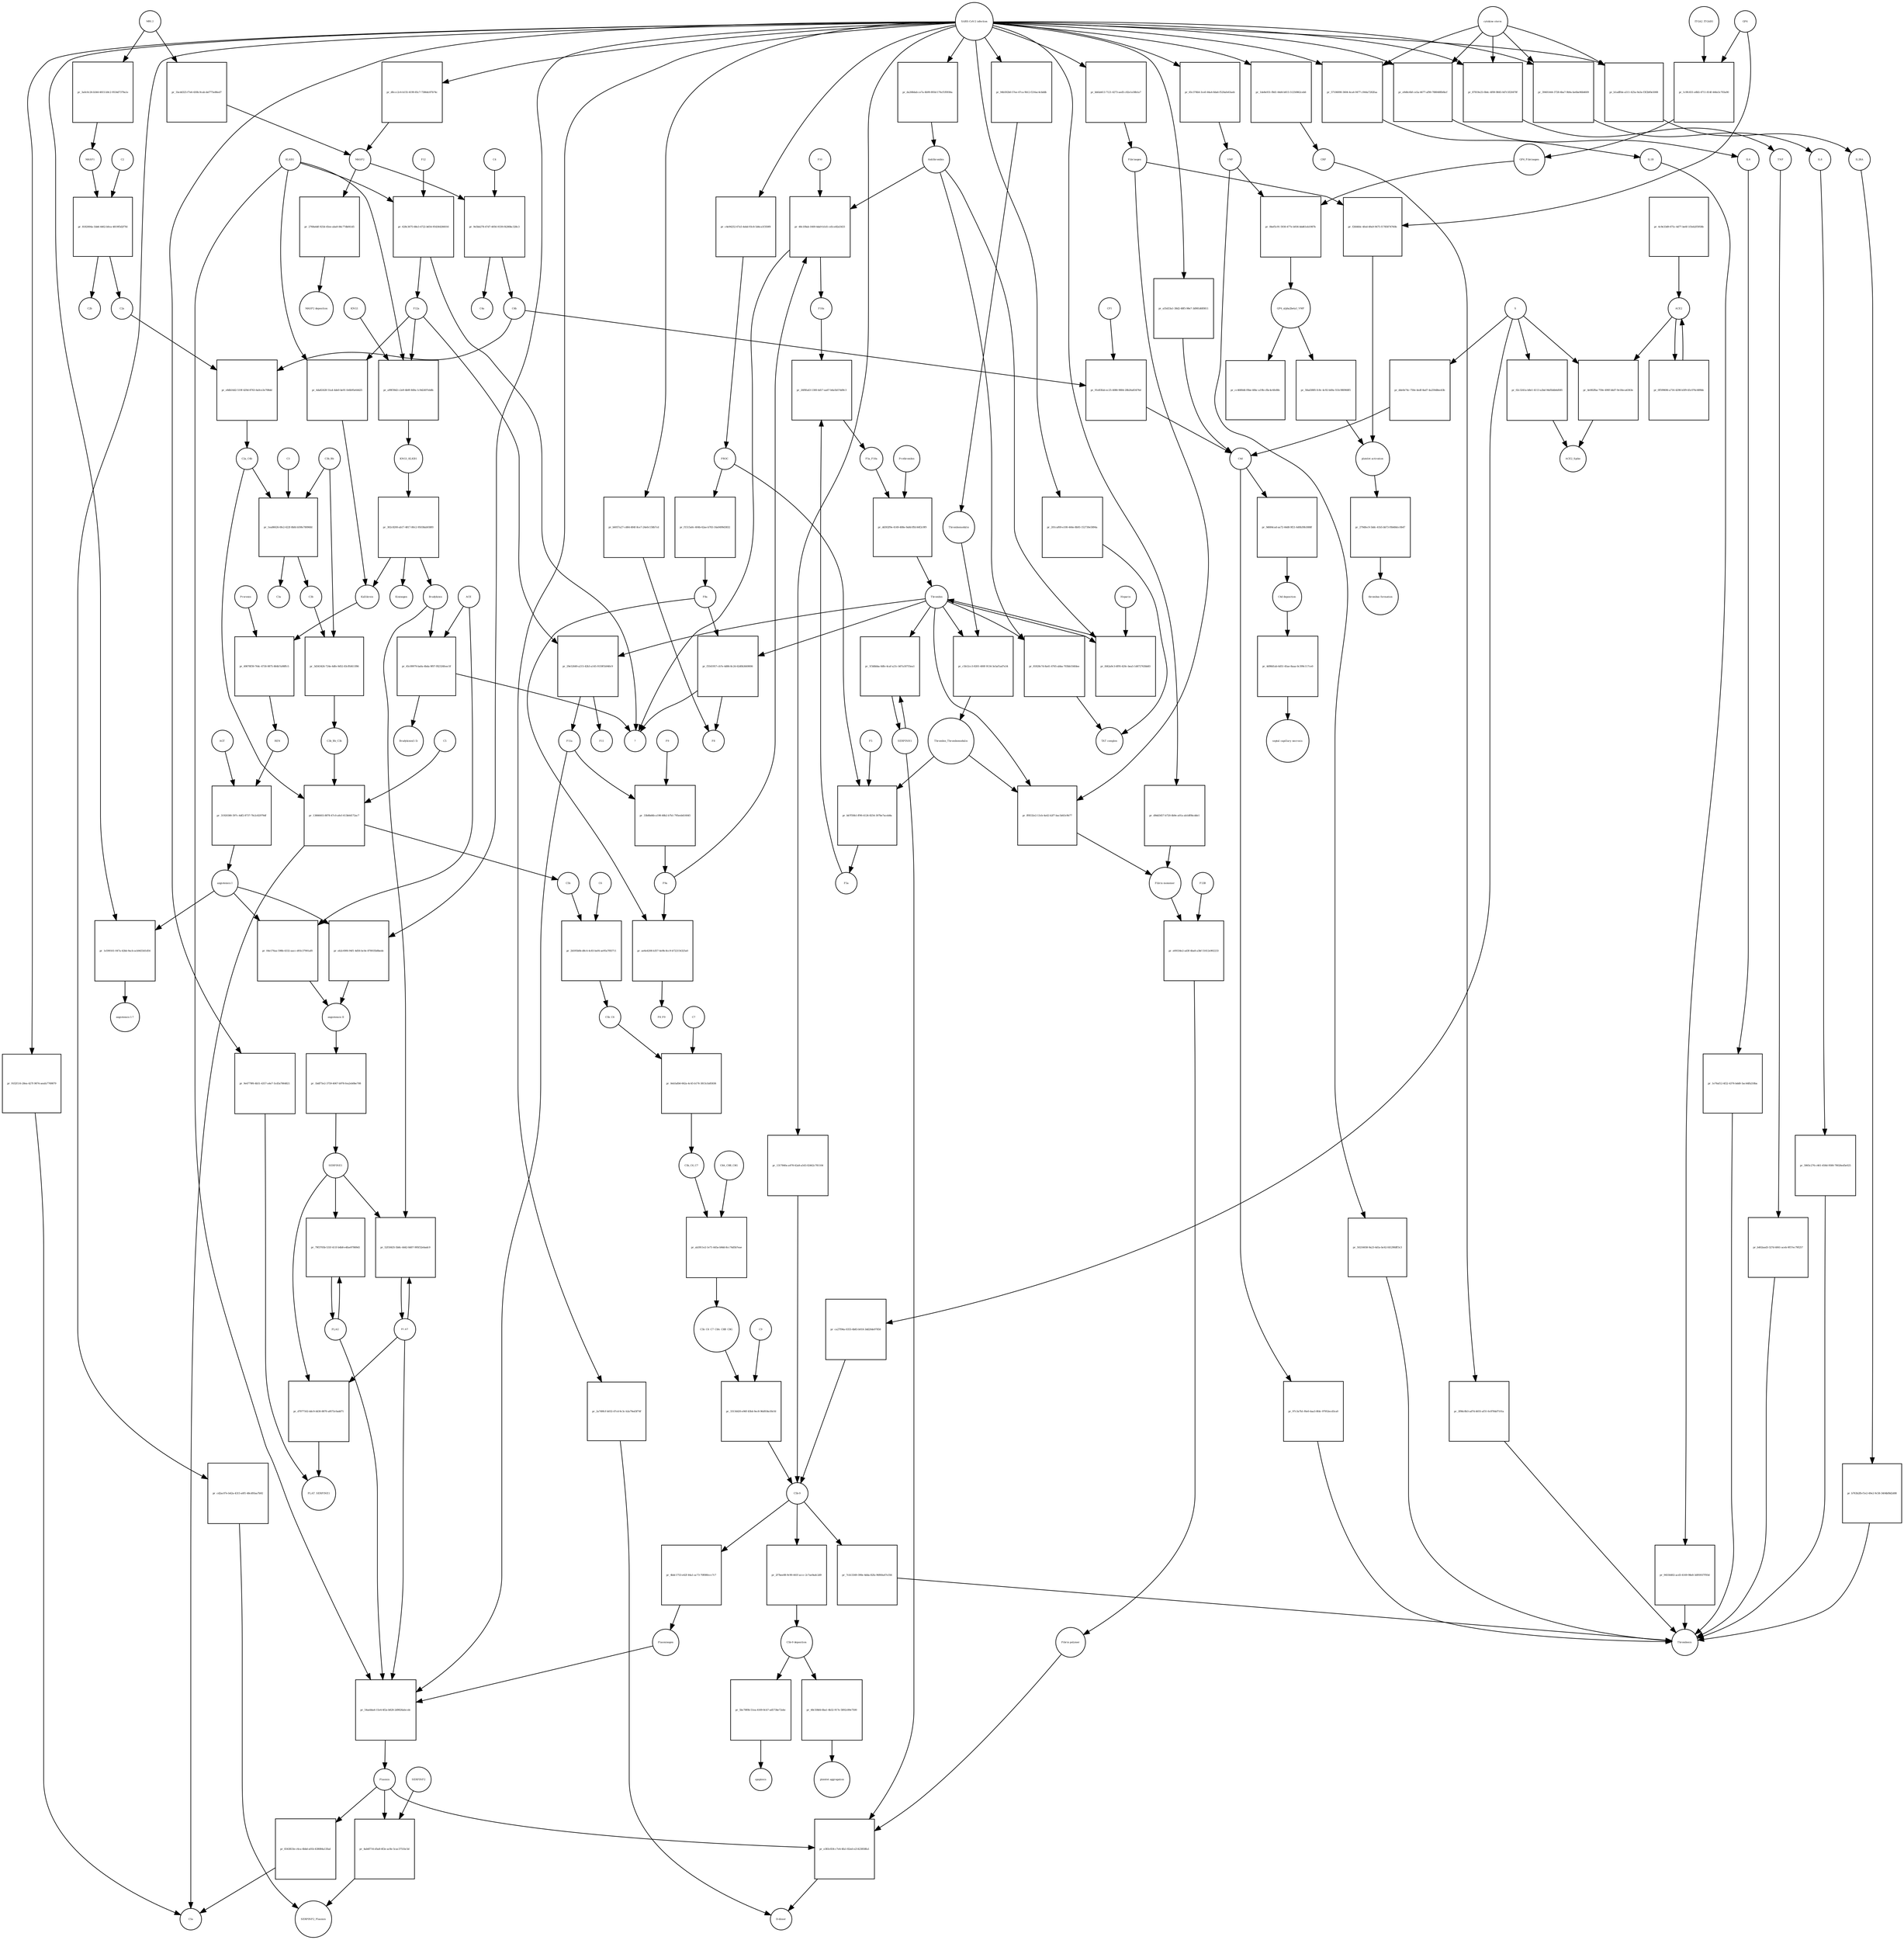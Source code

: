 strict digraph  {
C4b [annotation="", bipartite=0, cls=macromolecule, fontsize=4, label=C4b, shape=circle];
"pr_e8db16d2-519f-429d-8763-6a0ce3e708dd" [annotation="", bipartite=1, cls=process, fontsize=4, label="pr_e8db16d2-519f-429d-8763-6a0ce3e708dd", shape=square];
C2a [annotation="", bipartite=0, cls=macromolecule, fontsize=4, label=C2a, shape=circle];
C2a_C4b [annotation="", bipartite=0, cls=complex, fontsize=4, label=C2a_C4b, shape=circle];
C3b [annotation="", bipartite=0, cls=macromolecule, fontsize=4, label=C3b, shape=circle];
"pr_3d343426-724e-4dfe-9d52-83cffd411f86" [annotation="", bipartite=1, cls=process, fontsize=4, label="pr_3d343426-724e-4dfe-9d52-83cffd411f86", shape=square];
C3b_Bb [annotation="urn_miriam_pubmed_12440962|urn_miriam_brenda_3.4.21.47", bipartite=0, cls=complex, fontsize=4, label=C3b_Bb, shape=circle];
C3b_Bb_C3b [annotation="urn_miriam_pubmed_12440962|urn_miriam_brenda_34.4.21.47", bipartite=0, cls=complex, fontsize=4, label=C3b_Bb_C3b, shape=circle];
"pr_91e83fab-ec25-4086-9884-28b26a83476d" [annotation="", bipartite=1, cls=process, fontsize=4, label="pr_91e83fab-ec25-4086-9884-28b26a83476d", shape=square];
C4d [annotation="", bipartite=0, cls=macromolecule, fontsize=4, label=C4d, shape=circle];
CFI [annotation="urn_miriam_hgnc_HGNC%3A2771", bipartite=0, cls=macromolecule, fontsize=4, label=CFI, shape=circle];
"pr_9d684cad-aa72-44d8-9f21-6d0b39b1888f" [annotation="", bipartite=1, cls=process, fontsize=4, label="pr_9d684cad-aa72-44d8-9f21-6d0b39b1888f", shape=square];
"C4d deposition" [annotation="", bipartite=0, cls=phenotype, fontsize=4, label="C4d deposition", shape=circle];
"pr_4d98d1ab-4d51-45ae-8aaa-0c399c117ce0" [annotation="", bipartite=1, cls=process, fontsize=4, label="pr_4d98d1ab-4d51-45ae-8aaa-0c399c117ce0", shape=square];
"septal capillary necrosis" [annotation="", bipartite=0, cls=phenotype, fontsize=4, label="septal capillary necrosis", shape=circle];
"C5b-9" [annotation="", bipartite=0, cls=complex, fontsize=4, label="C5b-9", shape=circle];
"pr_2f7bee08-9c90-441f-accc-2c7ae9adc2d9" [annotation="", bipartite=1, cls=process, fontsize=4, label="pr_2f7bee08-9c90-441f-accc-2c7ae9adc2d9", shape=square];
"C5b-9 deposition" [annotation="", bipartite=0, cls=phenotype, fontsize=4, label="C5b-9 deposition", shape=circle];
"SARS-CoV-2 infection" [annotation=urn_miriam_taxonomy_2697049, bipartite=0, cls=phenotype, fontsize=4, label="SARS-CoV-2 infection", shape=circle];
"pr_d9dd3457-b720-4b9e-a01a-ab1df0bcdde1" [annotation="", bipartite=1, cls=process, fontsize=4, label="pr_d9dd3457-b720-4b9e-a01a-ab1df0bcdde1", shape=square];
"Fibrin monomer" [annotation="", bipartite=0, cls=macromolecule, fontsize=4, label="Fibrin monomer", shape=circle];
"pr_b6057a27-cd64-484f-8ce7-24e0c158b7cd" [annotation="", bipartite=1, cls=process, fontsize=4, label="pr_b6057a27-cd64-484f-8ce7-24e0c158b7cd", shape=square];
F8 [annotation="urn_miriam_hgnc_HGNC%3A3546", bipartite=0, cls=macromolecule, fontsize=4, label=F8, shape=circle];
"pr_da268dab-ce7a-4b99-893d-176cf1f0936a" [annotation="", bipartite=1, cls=process, fontsize=4, label="pr_da268dab-ce7a-4b99-893d-176cf1f0936a", shape=square];
Antithrombin [annotation="urn_miriam_hgnc_HGNC%3A775", bipartite=0, cls=macromolecule, fontsize=4, label=Antithrombin, shape=circle];
S [annotation="urn_miriam_uniprot_P0DTC2|urn_miriam_uniprot_P59594", bipartite=0, cls=macromolecule, fontsize=4, label=S, shape=circle];
"pr_02c3241a-b8e1-4113-a2bd-94d5b4b6d585" [annotation="", bipartite=1, cls="omitted process", fontsize=4, label="pr_02c3241a-b8e1-4113-a2bd-94d5b4b6d585", shape=square];
ACE2_Spike [annotation="", bipartite=0, cls=complex, fontsize=4, label=ACE2_Spike, shape=circle];
Bradykinin [annotation="urn_miriam_obo.chebi_CHEBI%3A3165", bipartite=0, cls=macromolecule, fontsize=4, label=Bradykinin, shape=circle];
"pr_45c09979-ba0a-4bda-9f07-f82326feec5f" [annotation="", bipartite=1, cls=process, fontsize=4, label="pr_45c09979-ba0a-4bda-9f07-f82326feec5f", shape=square];
"Bradykinin(1-5)" [annotation="", bipartite=0, cls=macromolecule, fontsize=4, label="Bradykinin(1-5)", shape=circle];
"?" [annotation="", bipartite=0, cls=macromolecule, fontsize=4, label="?", shape=circle];
ACE [annotation="urn_miriam_hgnc_HGNC%3A2707", bipartite=0, cls=macromolecule, fontsize=4, label=ACE, shape=circle];
ACE2 [annotation="urn_miriam_hgnc_HGNC%3A13557", bipartite=0, cls=macromolecule, fontsize=4, label=ACE2, shape=circle];
"pr_0f599696-a716-4298-b5f9-45c076c689bb" [annotation="", bipartite=1, cls=process, fontsize=4, label="pr_0f599696-a716-4298-b5f9-45c076c689bb", shape=square];
"pr_4e082fba-759e-490f-b4d7-9e18eca6363e" [annotation="", bipartite=1, cls=process, fontsize=4, label="pr_4e082fba-759e-490f-b4d7-9e18eca6363e", shape=square];
"pr_4c9e33d9-675c-4d77-be6f-1f3eb2f5958b" [annotation="", bipartite=1, cls=process, fontsize=4, label="pr_4c9e33d9-675c-4d77-be6f-1f3eb2f5958b", shape=square];
"angiotensin I" [annotation="urn_miriam_obo.chebi_CHEBI%3A2718", bipartite=0, cls="simple chemical", fontsize=4, label="angiotensin I", shape=circle];
"pr_1e590161-047a-42bb-9acb-acb9d33d1d54" [annotation="", bipartite=1, cls=process, fontsize=4, label="pr_1e590161-047a-42bb-9acb-acb9d33d1d54", shape=square];
"angiotensin I-7" [annotation="urn_miriam_obo.chebi_CHEBI%3A55438", bipartite=0, cls="simple chemical", fontsize=4, label="angiotensin I-7", shape=circle];
"pr_dde0e74c-750e-4edf-8ad7-4a259d8ee43b" [annotation="", bipartite=1, cls=process, fontsize=4, label="pr_dde0e74c-750e-4edf-8ad7-4a259d8ee43b", shape=square];
"pr_ca27f94a-0355-4b83-b018-3dd20de97858" [annotation="", bipartite=1, cls=process, fontsize=4, label="pr_ca27f94a-0355-4b83-b018-3dd20de97858", shape=square];
"pr_5bc78f0b-51ea-4169-8cb7-ad573be72ebc" [annotation="", bipartite=1, cls=process, fontsize=4, label="pr_5bc78f0b-51ea-4169-8cb7-ad573be72ebc", shape=square];
apoptosis [annotation="urn_miriam_obo.go_GO%3A0006915", bipartite=0, cls=phenotype, fontsize=4, label=apoptosis, shape=circle];
"pr_48c50bfd-6ba1-4b32-917e-5892c89e7500" [annotation="", bipartite=1, cls=process, fontsize=4, label="pr_48c50bfd-6ba1-4b32-917e-5892c89e7500", shape=square];
"platelet aggregation" [annotation="urn_miriam_obo.go_GO%3A0030168", bipartite=0, cls=phenotype, fontsize=4, label="platelet aggregation", shape=circle];
"pr_1de8e931-f8d1-44d4-b815-51250862ceb6" [annotation="", bipartite=1, cls=process, fontsize=4, label="pr_1de8e931-f8d1-44d4-b815-51250862ceb6", shape=square];
CRP [annotation="urn_miriam_hgnc_HGNC%3A2367", bipartite=0, cls=macromolecule, fontsize=4, label=CRP, shape=circle];
"pr_d0ccc2c6-b155-4199-85c7-7386dc87b74c" [annotation="", bipartite=1, cls=process, fontsize=4, label="pr_d0ccc2c6-b155-4199-85c7-7386dc87b74c", shape=square];
MASP2 [annotation=urn_miriam_hgnc_6902, bipartite=0, cls=macromolecule, fontsize=4, label=MASP2, shape=circle];
"pr_65c374b4-3ce0-44a4-8da6-f520afe63aeb" [annotation="", bipartite=1, cls=process, fontsize=4, label="pr_65c374b4-3ce0-44a4-8da6-f520afe63aeb", shape=square];
VWF [annotation="urn_miriam_hgnc_HGNC%3A12726", bipartite=0, cls=macromolecule, fontsize=4, label=VWF, shape=circle];
"pr_2f86c8b3-ad74-4655-af31-0c8784d7101a" [annotation="", bipartite=1, cls=process, fontsize=4, label="pr_2f86c8b3-ad74-4655-af31-0c8784d7101a", shape=square];
Thrombosis [annotation="urn_miriam_mesh_D013923|urn_miriam_mesh_D055806", bipartite=0, cls=phenotype, fontsize=4, label=Thrombosis, shape=circle];
"pr_50216658-9a23-4d1a-bc62-fd129fdff3c3" [annotation="", bipartite=1, cls=process, fontsize=4, label="pr_50216658-9a23-4d1a-bc62-fd129fdff3c3", shape=square];
"pr_c4e94252-67a5-4ebd-93c8-5d4ca1f350f8" [annotation="", bipartite=1, cls=process, fontsize=4, label="pr_c4e94252-67a5-4ebd-93c8-5d4ca1f350f8", shape=square];
PROC [annotation="urn_miriam_hgnc_HGNC%3A9451", bipartite=0, cls=macromolecule, fontsize=4, label=PROC, shape=circle];
"pr_a55d33a1-38d2-48f5-98e7-3d981d6f0811" [annotation="", bipartite=1, cls=process, fontsize=4, label="pr_a55d33a1-38d2-48f5-98e7-3d981d6f0811", shape=square];
Plasmin [annotation="urn_miriam_hgnc_HGNC%3A9051", bipartite=0, cls=macromolecule, fontsize=4, label=Plasmin, shape=circle];
"pr_4ab6f716-d5a8-4f2e-ac8e-5cac3751bc5d" [annotation="", bipartite=1, cls=process, fontsize=4, label="pr_4ab6f716-d5a8-4f2e-ac8e-5cac3751bc5d", shape=square];
SERPINF2 [annotation="urn_miriam_hgnc_HGNC%3A9075", bipartite=0, cls=macromolecule, fontsize=4, label=SERPINF2, shape=circle];
SERPINF2_Plasmin [annotation="", bipartite=0, cls=complex, fontsize=4, label=SERPINF2_Plasmin, shape=circle];
"pr_cd2ac07e-b42a-4315-a0f1-48cd93aa7b92" [annotation="", bipartite=1, cls=process, fontsize=4, label="pr_cd2ac07e-b42a-4315-a0f1-48cd93aa7b92", shape=square];
"pr_94b592b0-57ee-47ca-9b12-f216ac4cbddb" [annotation="", bipartite=1, cls=process, fontsize=4, label="pr_94b592b0-57ee-47ca-9b12-f216ac4cbddb", shape=square];
Thrombomodulin [annotation="urn_miriam_hgnc_HGNC%3A11784", bipartite=0, cls=macromolecule, fontsize=4, label=Thrombomodulin, shape=circle];
KLKB1 [annotation=urn_miriam_hgnc_6371, bipartite=0, cls=macromolecule, fontsize=4, label=KLKB1, shape=circle];
"pr_4da82428-51a4-4de0-be91-fe6b95e64425" [annotation="", bipartite=1, cls=process, fontsize=4, label="pr_4da82428-51a4-4de0-be91-fe6b95e64425", shape=square];
Kallikrein [annotation=urn_miriam_hgnc_6371, bipartite=0, cls=macromolecule, fontsize=4, label=Kallikrein, shape=circle];
F12a [annotation="urn_miriam_hgnc_HGNC%3A3530", bipartite=0, cls=macromolecule, fontsize=4, label=F12a, shape=circle];
"pr_201caf69-e100-444e-8b93-152730e5894a" [annotation="", bipartite=1, cls=process, fontsize=4, label="pr_201caf69-e100-444e-8b93-152730e5894a", shape=square];
"TAT complex" [annotation=urn_miriam_pubmed_22930518, bipartite=0, cls=complex, fontsize=4, label="TAT complex", shape=circle];
"pr_9e4779f6-4b51-4357-a4e7-5cd5a7864821" [annotation="", bipartite=1, cls=process, fontsize=4, label="pr_9e4779f6-4b51-4357-a4e7-5cd5a7864821", shape=square];
PLAT_SERPINE1 [annotation=urn_miriam_pubmed_22449964, bipartite=0, cls=complex, fontsize=4, label=PLAT_SERPINE1, shape=circle];
KNG1_KLKB1 [annotation=urn_miriam_pubmed_17598838, bipartite=0, cls=complex, fontsize=4, label=KNG1_KLKB1, shape=circle];
"pr_302c8200-ab17-4817-80c2-95038ab938f0" [annotation="", bipartite=1, cls=process, fontsize=4, label="pr_302c8200-ab17-4817-80c2-95038ab938f0", shape=square];
Kininogen [annotation="urn_miriam_hgnc_HGNC%3A6383", bipartite=0, cls=macromolecule, fontsize=4, label=Kininogen, shape=circle];
"pr_1317840a-a478-42a8-a543-02462c781104" [annotation="", bipartite=1, cls=process, fontsize=4, label="pr_1317840a-a478-42a8-a543-02462c781104", shape=square];
"pr_91f2f116-28ea-427f-9874-aeafa7769879" [annotation="", bipartite=1, cls=process, fontsize=4, label="pr_91f2f116-28ea-427f-9874-aeafa7769879", shape=square];
C5a [annotation="", bipartite=0, cls=macromolecule, fontsize=4, label=C5a, shape=circle];
PLAT [annotation="urn_miriam_hgnc_HGNC%3A9051", bipartite=0, cls=macromolecule, fontsize=4, label=PLAT, shape=circle];
"pr_52f18435-5b8c-4442-8d07-995f32ebadc9" [annotation="", bipartite=1, cls=process, fontsize=4, label="pr_52f18435-5b8c-4442-8d07-995f32ebadc9", shape=square];
SERPINE1 [annotation="urn_miriam_hgnc_HGNC%3A8593", bipartite=0, cls=macromolecule, fontsize=4, label=SERPINE1, shape=circle];
AGT [annotation="urn_miriam_hgnc_HGNC%3A333", bipartite=0, cls=macromolecule, fontsize=4, label=AGT, shape=circle];
"pr_31920380-597c-4df2-8737-7fe2c82979df" [annotation="", bipartite=1, cls=process, fontsize=4, label="pr_31920380-597c-4df2-8737-7fe2c82979df", shape=square];
REN [annotation="urn_miriam_hgnc_HGNC%3A9958", bipartite=0, cls=macromolecule, fontsize=4, label=REN, shape=circle];
C2 [annotation="urn_miriam_hgnc_HGNC%3A1248", bipartite=0, cls=macromolecule, fontsize=4, label=C2, shape=circle];
"pr_8182004a-1bb6-4462-b0ca-4819f5d2f7fd" [annotation="", bipartite=1, cls=process, fontsize=4, label="pr_8182004a-1bb6-4462-b0ca-4819f5d2f7fd", shape=square];
C2b [annotation="", bipartite=0, cls=macromolecule, fontsize=4, label=C2b, shape=circle];
MASP1 [annotation="urn_miriam_hgnc_HGNC%3A6901", bipartite=0, cls=macromolecule, fontsize=4, label=MASP1, shape=circle];
MBL2 [annotation=urn_miriam_hgnc_6902, bipartite=0, cls=macromolecule, fontsize=4, label=MBL2, shape=circle];
"pr_1bcdd325-f7e6-430b-9cab-def775e86ed7" [annotation="", bipartite=1, cls=process, fontsize=4, label="pr_1bcdd325-f7e6-430b-9cab-def775e86ed7", shape=square];
"pr_3a0c0c26-b544-4815-b9c2-9554d7379a1e" [annotation="", bipartite=1, cls=process, fontsize=4, label="pr_3a0c0c26-b544-4815-b9c2-9554d7379a1e", shape=square];
F10 [annotation="urn_miriam_hgnc_HGNC%3A3528", bipartite=0, cls=macromolecule, fontsize=4, label=F10, shape=circle];
"pr_48c1f8ab-1669-4da9-b1d1-cd1ce82a5433" [annotation="", bipartite=1, cls=process, fontsize=4, label="pr_48c1f8ab-1669-4da9-b1d1-cd1ce82a5433", shape=square];
F10a [annotation="urn_miriam_hgnc_HGNC%3A3528", bipartite=0, cls=macromolecule, fontsize=4, label=F10a, shape=circle];
F9a [annotation="", bipartite=0, cls=macromolecule, fontsize=4, label=F9a, shape=circle];
C3 [annotation="urn_miriam_hgnc_HGNC%3A1318", bipartite=0, cls=macromolecule, fontsize=4, label=C3, shape=circle];
"pr_1ea86626-0fe2-422f-8bfd-b59fe78096fd" [annotation="", bipartite=1, cls=process, fontsize=4, label="pr_1ea86626-0fe2-422f-8bfd-b59fe78096fd", shape=square];
C3a [annotation="", bipartite=0, cls=macromolecule, fontsize=4, label=C3a, shape=circle];
Prorenin [annotation="", bipartite=0, cls=macromolecule, fontsize=4, label=Prorenin, shape=circle];
"pr_49078f39-764c-4730-9875-864b7a98ffc5" [annotation="", bipartite=1, cls=process, fontsize=4, label="pr_49078f39-764c-4730-9875-864b7a98ffc5", shape=square];
F8a [annotation="urn_miriam_hgnc_HGNC%3A3546", bipartite=0, cls=macromolecule, fontsize=4, label=F8a, shape=circle];
"pr_f3541957-cb7e-4d86-8c24-62d0b3669006" [annotation="", bipartite=1, cls=process, fontsize=4, label="pr_f3541957-cb7e-4d86-8c24-62d0b3669006", shape=square];
Thrombin [annotation="urn_miriam_hgnc_HGNC%3A3535", bipartite=0, cls=macromolecule, fontsize=4, label=Thrombin, shape=circle];
"pr_fd42a9c3-6f95-420c-bea5-1d672763bb83" [annotation="", bipartite=1, cls=process, fontsize=4, label="pr_fd42a9c3-6f95-420c-bea5-1d672763bb83", shape=square];
Heparin [annotation="urn_miriam_pubmed_708377|urn_miriam_obo.chebi_CHEBI%3A28304", bipartite=0, cls="simple chemical", fontsize=4, label=Heparin, shape=circle];
"pr_04e176aa-598b-4332-aacc-d93c37901af0" [annotation="", bipartite=1, cls=process, fontsize=4, label="pr_04e176aa-598b-4332-aacc-d93c37901af0", shape=square];
"angiotensin II" [annotation="urn_miriam_obo.chebi_CHEBI%3A2718", bipartite=0, cls="simple chemical", fontsize=4, label="angiotensin II", shape=circle];
IL2RA [annotation="urn_miriam_hgnc_HGNC%3A6008", bipartite=0, cls=macromolecule, fontsize=4, label=IL2RA, shape=circle];
"pr_b763b2fb-f1e2-49e2-9c58-3404bf8d2d08" [annotation="", bipartite=1, cls=process, fontsize=4, label="pr_b763b2fb-f1e2-49e2-9c58-3404bf8d2d08", shape=square];
PLAU [annotation="", bipartite=0, cls=macromolecule, fontsize=4, label=PLAU, shape=circle];
"pr_79f3705b-531f-411f-b4b8-e4fae97869d1" [annotation="", bipartite=1, cls=process, fontsize=4, label="pr_79f3705b-531f-411f-b4b8-e4fae97869d1", shape=square];
F12 [annotation="urn_miriam_hgnc_HGNC%3A3530", bipartite=0, cls=macromolecule, fontsize=4, label=F12, shape=circle];
"pr_628c3675-68e3-4722-b654-954364266016" [annotation="", bipartite=1, cls=process, fontsize=4, label="pr_628c3675-68e3-4722-b654-954364266016", shape=square];
"pr_29e52649-a215-42b3-a145-9159f1b940c9" [annotation="", bipartite=1, cls=process, fontsize=4, label="pr_29e52649-a215-42b3-a145-9159f1b940c9", shape=square];
F11 [annotation="urn_miriam_hgnc_HGNC%3A3529", bipartite=0, cls=macromolecule, fontsize=4, label=F11, shape=circle];
F11a [annotation="urn_miriam_hgnc_HGNC%3A3529", bipartite=0, cls=macromolecule, fontsize=4, label=F11a, shape=circle];
C4 [annotation="", bipartite=0, cls=macromolecule, fontsize=4, label=C4, shape=circle];
"pr_9e5bb278-47d7-4056-9339-f4280bc328c3" [annotation="", bipartite=1, cls=process, fontsize=4, label="pr_9e5bb278-47d7-4056-9339-f4280bc328c3", shape=square];
C4a [annotation="", bipartite=0, cls=macromolecule, fontsize=4, label=C4a, shape=circle];
"pr_d7077162-ddc9-4430-8870-af673c0add71" [annotation="", bipartite=1, cls=process, fontsize=4, label="pr_d7077162-ddc9-4430-8870-af673c0add71", shape=square];
"pr_ae6e4208-b357-4e9b-8cc9-b722154325a0" [annotation="", bipartite=1, cls=process, fontsize=4, label="pr_ae6e4208-b357-4e9b-8cc9-b722154325a0", shape=square];
F8_F9 [annotation=urn_miriam_pubmed_22471307, bipartite=0, cls=complex, fontsize=4, label=F8_F9, shape=circle];
"pr_26f0fa43-1300-4d17-aa67-b6a5b57dd9c3" [annotation="", bipartite=1, cls=process, fontsize=4, label="pr_26f0fa43-1300-4d17-aa67-b6a5b57dd9c3", shape=square];
F5a [annotation="urn_miriam_hgnc_HGNC%3A3542", bipartite=0, cls=macromolecule, fontsize=4, label=F5a, shape=circle];
F5a_F10a [annotation=urn_miriam_pubmed_2303476, bipartite=0, cls=complex, fontsize=4, label=F5a_F10a, shape=circle];
F5 [annotation="urn_miriam_hgnc_HGNC%3A3541", bipartite=0, cls=macromolecule, fontsize=4, label=F5, shape=circle];
"pr_bb7f50b1-ff90-4126-8254-307be7aceb8a" [annotation="", bipartite=1, cls=process, fontsize=4, label="pr_bb7f50b1-ff90-4126-8254-307be7aceb8a", shape=square];
Thrombin_Thrombomodulin [annotation="urn_miriam_pubmed_6282863|urn_miriam_taxonomy_9986", bipartite=0, cls=complex, fontsize=4, label=Thrombin_Thrombomodulin, shape=circle];
SERPINH1 [annotation="urn_miriam_hgnc_HGNC%3A1546", bipartite=0, cls=macromolecule, fontsize=4, label=SERPINH1, shape=circle];
"pr_1f3dbbba-0dfe-4caf-a21c-b07a18755ea1" [annotation="", bipartite=1, cls=process, fontsize=4, label="pr_1f3dbbba-0dfe-4caf-a21c-b07a18755ea1", shape=square];
IL1B [annotation=urn_miriam_hgnc_5992, bipartite=0, cls=macromolecule, fontsize=4, label=IL1B, shape=circle];
"pr_94550d02-acd3-4169-98e8-3d9591f7f93d" [annotation="", bipartite=1, cls=process, fontsize=4, label="pr_94550d02-acd3-4169-98e8-3d9591f7f93d", shape=square];
IL6 [annotation=urn_miriam_hgnc_6018, bipartite=0, cls=macromolecule, fontsize=4, label=IL6, shape=circle];
"pr_1e76af12-4f22-4376-bdd0-5ac44fb218ba" [annotation="", bipartite=1, cls=process, fontsize=4, label="pr_1e76af12-4f22-4376-bdd0-5ac44fb218ba", shape=square];
TNF [annotation=urn_miriam_hgnc_11892, bipartite=0, cls=macromolecule, fontsize=4, label=TNF, shape=circle];
"pr_b402aad3-327d-4061-aceb-9f57ec79f257" [annotation="", bipartite=1, cls=process, fontsize=4, label="pr_b402aad3-327d-4061-aceb-9f57ec79f257", shape=square];
IL8 [annotation="urn_miriam_hgnc_HGNC%3A6025", bipartite=0, cls=macromolecule, fontsize=4, label=IL8, shape=circle];
"pr_5865c276-c461-458d-9580-78026ed5e025" [annotation="", bipartite=1, cls=process, fontsize=4, label="pr_5865c276-c461-458d-9580-78026ed5e025", shape=square];
Fibrinogen [annotation=urn_miriam_pubmed_19296670, bipartite=0, cls=complex, fontsize=4, label=Fibrinogen, shape=circle];
"pr_ff8532e2-13cb-4a42-b2f7-bac5d43c9b77" [annotation="", bipartite=1, cls=process, fontsize=4, label="pr_ff8532e2-13cb-4a42-b2f7-bac5d43c9b77", shape=square];
C5 [annotation="urn_miriam_hgnc_HGNC%3A1331", bipartite=0, cls=macromolecule, fontsize=4, label=C5, shape=circle];
"pr_13866603-8878-47c0-a0cf-613b0d172ac7" [annotation="", bipartite=1, cls=process, fontsize=4, label="pr_13866603-8878-47c0-a0cf-613b0d172ac7", shape=square];
C5b [annotation="", bipartite=0, cls=macromolecule, fontsize=4, label=C5b, shape=circle];
"pr_2b595b0b-d8c4-4c83-bef4-ae95a7f83711" [annotation="", bipartite=1, cls=process, fontsize=4, label="pr_2b595b0b-d8c4-4c83-bef4-ae95a7f83711", shape=square];
C6 [annotation="urn_miriam_hgnc_HGNC%3A1339", bipartite=0, cls=macromolecule, fontsize=4, label=C6, shape=circle];
C5b_C6 [annotation="", bipartite=0, cls=complex, fontsize=4, label=C5b_C6, shape=circle];
"pr_0eb5afb6-662a-4c45-b176-3815cfa85836" [annotation="", bipartite=1, cls=process, fontsize=4, label="pr_0eb5afb6-662a-4c45-b176-3815cfa85836", shape=square];
C7 [annotation="urn_miriam_hgnc_HGNC%3A1346", bipartite=0, cls=macromolecule, fontsize=4, label=C7, shape=circle];
C5b_C6_C7 [annotation=urn_miriam_pubmed_28630159, bipartite=0, cls=complex, fontsize=4, label=C5b_C6_C7, shape=circle];
"pr_ab3911e2-1e71-445a-b9dd-8cc74d5b7eae" [annotation="", bipartite=1, cls=process, fontsize=4, label="pr_ab3911e2-1e71-445a-b9dd-8cc74d5b7eae", shape=square];
C8A_C8B_C8G [annotation="", bipartite=0, cls=complex, fontsize=4, label=C8A_C8B_C8G, shape=circle];
C5b_C6_C7_C8A_C8B_C8G [annotation=urn_miriam_pubmed_28630159, bipartite=0, cls=complex, fontsize=4, label=C5b_C6_C7_C8A_C8B_C8G, shape=circle];
"pr_33134420-e96f-43b4-9ec8-96d934e30cfd" [annotation="", bipartite=1, cls=process, fontsize=4, label="pr_33134420-e96f-43b4-9ec8-96d934e30cfd", shape=square];
C9 [annotation="urn_miriam_hgnc_HGNC%3A1358", bipartite=0, cls=macromolecule, fontsize=4, label=C9, shape=circle];
"pr_eb2c69f4-94f1-4d56-bc0e-878935b8bede" [annotation="", bipartite=1, cls=process, fontsize=4, label="pr_eb2c69f4-94f1-4d56-bc0e-878935b8bede", shape=square];
"cytokine storm" [annotation=urn_miriam_pubmed_2504360, bipartite=0, cls=phenotype, fontsize=4, label="cytokine storm", shape=circle];
"pr_57106090-3604-4ca4-9477-c944a7282faa" [annotation="", bipartite=1, cls=process, fontsize=4, label="pr_57106090-3604-4ca4-9477-c944a7282faa", shape=square];
"pr_2a749fcf-b032-47cd-9c3c-b2a79ed3f74f" [annotation="", bipartite=1, cls=process, fontsize=4, label="pr_2a749fcf-b032-47cd-9c3c-b2a79ed3f74f", shape=square];
"D-dimer" [annotation=urn_miriam_pubmed_19008457, bipartite=0, cls=macromolecule, fontsize=4, label="D-dimer", shape=circle];
"pr_bbfab613-7121-4273-aed5-c82e1e38b1a7" [annotation="", bipartite=1, cls=process, fontsize=4, label="pr_bbfab613-7121-4273-aed5-c82e1e38b1a7", shape=square];
"pr_e9d6c6bf-ce5a-4677-af90-788048fb0bcf" [annotation="", bipartite=1, cls=process, fontsize=4, label="pr_e9d6c6bf-ce5a-4677-af90-788048fb0bcf", shape=square];
"pr_39401444-3728-4ba7-9b9a-be6be96b4609" [annotation="", bipartite=1, cls=process, fontsize=4, label="pr_39401444-3728-4ba7-9b9a-be6be96b4609", shape=square];
"pr_b1adffde-a511-425a-9a5e-f3f2bf0e5008" [annotation="", bipartite=1, cls=process, fontsize=4, label="pr_b1adffde-a511-425a-9a5e-f3f2bf0e5008", shape=square];
Plasminogen [annotation="urn_miriam_hgnc_HGNC%3A9071", bipartite=0, cls=macromolecule, fontsize=4, label=Plasminogen, shape=circle];
"pr_54aebba4-15e4-4f2a-b828-2d9826abccdc" [annotation="", bipartite=1, cls=process, fontsize=4, label="pr_54aebba4-15e4-4f2a-b828-2d9826abccdc", shape=square];
"pr_81828c7d-8a41-4765-abba-703bb156fdee" [annotation="", bipartite=1, cls=process, fontsize=4, label="pr_81828c7d-8a41-4765-abba-703bb156fdee", shape=square];
Prothrombin [annotation="urn_miriam_hgnc_HGNC%3A3535", bipartite=0, cls=macromolecule, fontsize=4, label=Prothrombin, shape=circle];
"pr_dd302f9e-4149-488e-9a8d-ffb144f2c9f9" [annotation="", bipartite=1, cls=process, fontsize=4, label="pr_dd302f9e-4149-488e-9a8d-ffb144f2c9f9", shape=square];
"pr_f1515a0c-404b-42ae-b783-16a0499d3832" [annotation="", bipartite=1, cls=process, fontsize=4, label="pr_f1515a0c-404b-42ae-b783-16a0499d3832", shape=square];
"pr_1bdf75e2-3759-4067-b978-fea2eb0be708" [annotation="", bipartite=1, cls=process, fontsize=4, label="pr_1bdf75e2-3759-4067-b978-fea2eb0be708", shape=square];
"pr_c5b12cc3-8201-400f-9134-3e5af1ad7e34" [annotation="", bipartite=1, cls=process, fontsize=4, label="pr_c5b12cc3-8201-400f-9134-3e5af1ad7e34", shape=square];
F9 [annotation="urn_miriam_hgnc_HGNC%3A35531", bipartite=0, cls=macromolecule, fontsize=4, label=F9, shape=circle];
"pr_33b8bd4b-a198-48b2-b7b1-795eeb416045" [annotation="", bipartite=1, cls=process, fontsize=4, label="pr_33b8bd4b-a198-48b2-b7b1-795eeb416045", shape=square];
"pr_a99f39d2-c2e9-4b9f-849a-1c9d2497eb8b" [annotation="", bipartite=1, cls=process, fontsize=4, label="pr_a99f39d2-c2e9-4b9f-849a-1c9d2497eb8b", shape=square];
KNG1 [annotation="urn_miriam_hgnc.symbol_6383", bipartite=0, cls=macromolecule, fontsize=4, label=KNG1, shape=circle];
"pr_2768a6df-925d-45ee-aba9-84c77dbf41d5" [annotation="", bipartite=1, cls=process, fontsize=4, label="pr_2768a6df-925d-45ee-aba9-84c77dbf41d5", shape=square];
"MASP2 deposition" [annotation="", bipartite=0, cls=phenotype, fontsize=4, label="MASP2 deposition", shape=circle];
"pr_97c3a7b1-f6e0-4aa3-8fdc-97952ecd3ca0" [annotation="", bipartite=1, cls=process, fontsize=4, label="pr_97c3a7b1-f6e0-4aa3-8fdc-97952ecd3ca0", shape=square];
"pr_4bdc1753-e42f-44a1-ac73-70f080ccc7c7" [annotation="", bipartite=1, cls=process, fontsize=4, label="pr_4bdc1753-e42f-44a1-ac73-70f080ccc7c7", shape=square];
"pr_7cb13349-390e-4dda-82fa-96f60a47e356" [annotation="", bipartite=1, cls=process, fontsize=4, label="pr_7cb13349-390e-4dda-82fa-96f60a47e356", shape=square];
"pr_8343833e-c6ca-4bbd-a01b-438084a13fad" [annotation="", bipartite=1, cls=process, fontsize=4, label="pr_8343833e-c6ca-4bbd-a01b-438084a13fad", shape=square];
"pr_87819e25-0b4c-4f09-9845-0d7c5f20470f" [annotation="", bipartite=1, cls=process, fontsize=4, label="pr_87819e25-0b4c-4f09-9845-0d7c5f20470f", shape=square];
"pr_e09334e2-ad3f-4ba8-a3bf-51612e902233" [annotation="", bipartite=1, cls=process, fontsize=4, label="pr_e09334e2-ad3f-4ba8-a3bf-51612e902233", shape=square];
"Fibrin polymer" [annotation="", bipartite=0, cls=macromolecule, fontsize=4, label="Fibrin polymer", shape=circle];
F13B [annotation="", bipartite=0, cls=macromolecule, fontsize=4, label=F13B, shape=circle];
"pr_e383c834-c7e4-4fa1-82ed-e21423858fa1" [annotation="", bipartite=1, cls=process, fontsize=4, label="pr_e383c834-c7e4-4fa1-82ed-e21423858fa1", shape=square];
GP6_alpha2beta1_VWF [annotation="", bipartite=0, cls=complex, fontsize=4, label=GP6_alpha2beta1_VWF, shape=circle];
"pr_cc4680d4-f0be-40bc-a19b-cfbc4c6fe88c" [annotation="", bipartite=1, cls="omitted process", fontsize=4, label="pr_cc4680d4-f0be-40bc-a19b-cfbc4c6fe88c", shape=square];
"pr_58ad3885-fc8c-4c92-b49a-553c980968f1" [annotation="", bipartite=1, cls=process, fontsize=4, label="pr_58ad3885-fc8c-4c92-b49a-553c980968f1", shape=square];
"platelet activation" [annotation="urn_miriam_obo.go_GO%3A0030168", bipartite=0, cls=phenotype, fontsize=4, label="platelet activation", shape=circle];
"pr_279dfec9-5ddc-41b5-bb73-f0b48dcc0b47" [annotation="", bipartite=1, cls=process, fontsize=4, label="pr_279dfec9-5ddc-41b5-bb73-f0b48dcc0b47", shape=square];
"thrombus formation" [annotation="", bipartite=0, cls=phenotype, fontsize=4, label="thrombus formation", shape=circle];
"pr_f2fd4fdc-4fed-49a9-9475-f1785874760b" [annotation="", bipartite=1, cls=process, fontsize=4, label="pr_f2fd4fdc-4fed-49a9-9475-f1785874760b", shape=square];
GP6 [annotation=urn_miriam_hgnc_14388, bipartite=0, cls=macromolecule, fontsize=4, label=GP6, shape=circle];
"pr_1c9fc831-e8b5-4711-814f-446e3c703a90" [annotation="", bipartite=1, cls=process, fontsize=4, label="pr_1c9fc831-e8b5-4711-814f-446e3c703a90", shape=square];
ITGA2_ITGAB1 [annotation="urn_miriam_intact_EBI-16428357", bipartite=0, cls=complex, fontsize=4, label=ITGA2_ITGAB1, shape=circle];
GP6_Fibrinogen [annotation="", bipartite=0, cls=complex, fontsize=4, label=GP6_Fibrinogen, shape=circle];
"pr_0bef5c91-5930-477e-b936-bbd61eb1987b" [annotation="", bipartite=1, cls=process, fontsize=4, label="pr_0bef5c91-5930-477e-b936-bbd61eb1987b", shape=square];
C4b -> "pr_e8db16d2-519f-429d-8763-6a0ce3e708dd"  [annotation="", interaction_type=consumption];
C4b -> "pr_91e83fab-ec25-4086-9884-28b26a83476d"  [annotation="", interaction_type=consumption];
"pr_e8db16d2-519f-429d-8763-6a0ce3e708dd" -> C2a_C4b  [annotation="", interaction_type=production];
C2a -> "pr_e8db16d2-519f-429d-8763-6a0ce3e708dd"  [annotation="", interaction_type=consumption];
C2a_C4b -> "pr_1ea86626-0fe2-422f-8bfd-b59fe78096fd"  [annotation=urn_miriam_pubmed_12440962, interaction_type=catalysis];
C2a_C4b -> "pr_13866603-8878-47c0-a0cf-613b0d172ac7"  [annotation=urn_miriam_pubmed_28630159, interaction_type=catalysis];
C3b -> "pr_3d343426-724e-4dfe-9d52-83cffd411f86"  [annotation="", interaction_type=consumption];
"pr_3d343426-724e-4dfe-9d52-83cffd411f86" -> C3b_Bb_C3b  [annotation="", interaction_type=production];
C3b_Bb -> "pr_3d343426-724e-4dfe-9d52-83cffd411f86"  [annotation="", interaction_type=consumption];
C3b_Bb -> "pr_1ea86626-0fe2-422f-8bfd-b59fe78096fd"  [annotation=urn_miriam_pubmed_12440962, interaction_type=catalysis];
C3b_Bb_C3b -> "pr_13866603-8878-47c0-a0cf-613b0d172ac7"  [annotation=urn_miriam_pubmed_28630159, interaction_type=catalysis];
"pr_91e83fab-ec25-4086-9884-28b26a83476d" -> C4d  [annotation="", interaction_type=production];
C4d -> "pr_9d684cad-aa72-44d8-9f21-6d0b39b1888f"  [annotation="", interaction_type=consumption];
C4d -> "pr_97c3a7b1-f6e0-4aa3-8fdc-97952ecd3ca0"  [annotation="", interaction_type=consumption];
CFI -> "pr_91e83fab-ec25-4086-9884-28b26a83476d"  [annotation=urn_miriam_pubmed_19362461, interaction_type=catalysis];
"pr_9d684cad-aa72-44d8-9f21-6d0b39b1888f" -> "C4d deposition"  [annotation="", interaction_type=production];
"C4d deposition" -> "pr_4d98d1ab-4d51-45ae-8aaa-0c399c117ce0"  [annotation="", interaction_type=consumption];
"pr_4d98d1ab-4d51-45ae-8aaa-0c399c117ce0" -> "septal capillary necrosis"  [annotation="", interaction_type=production];
"C5b-9" -> "pr_2f7bee08-9c90-441f-accc-2c7ae9adc2d9"  [annotation="", interaction_type=consumption];
"C5b-9" -> "pr_4bdc1753-e42f-44a1-ac73-70f080ccc7c7"  [annotation="", interaction_type=consumption];
"C5b-9" -> "pr_7cb13349-390e-4dda-82fa-96f60a47e356"  [annotation="", interaction_type=consumption];
"pr_2f7bee08-9c90-441f-accc-2c7ae9adc2d9" -> "C5b-9 deposition"  [annotation="", interaction_type=production];
"C5b-9 deposition" -> "pr_5bc78f0b-51ea-4169-8cb7-ad573be72ebc"  [annotation="", interaction_type=consumption];
"C5b-9 deposition" -> "pr_48c50bfd-6ba1-4b32-917e-5892c89e7500"  [annotation="", interaction_type=consumption];
"SARS-CoV-2 infection" -> "pr_d9dd3457-b720-4b9e-a01a-ab1df0bcdde1"  [annotation="", interaction_type=consumption];
"SARS-CoV-2 infection" -> "pr_b6057a27-cd64-484f-8ce7-24e0c158b7cd"  [annotation="", interaction_type=consumption];
"SARS-CoV-2 infection" -> "pr_da268dab-ce7a-4b99-893d-176cf1f0936a"  [annotation="", interaction_type=consumption];
"SARS-CoV-2 infection" -> "pr_1e590161-047a-42bb-9acb-acb9d33d1d54"  [annotation=urn_miriam_pubmed_23392115, interaction_type=inhibition];
"SARS-CoV-2 infection" -> "pr_1de8e931-f8d1-44d4-b815-51250862ceb6"  [annotation="", interaction_type=consumption];
"SARS-CoV-2 infection" -> "pr_d0ccc2c6-b155-4199-85c7-7386dc87b74c"  [annotation="", interaction_type=consumption];
"SARS-CoV-2 infection" -> "pr_65c374b4-3ce0-44a4-8da6-f520afe63aeb"  [annotation="", interaction_type=consumption];
"SARS-CoV-2 infection" -> "pr_c4e94252-67a5-4ebd-93c8-5d4ca1f350f8"  [annotation="", interaction_type=consumption];
"SARS-CoV-2 infection" -> "pr_a55d33a1-38d2-48f5-98e7-3d981d6f0811"  [annotation="", interaction_type=consumption];
"SARS-CoV-2 infection" -> "pr_cd2ac07e-b42a-4315-a0f1-48cd93aa7b92"  [annotation="", interaction_type=consumption];
"SARS-CoV-2 infection" -> "pr_94b592b0-57ee-47ca-9b12-f216ac4cbddb"  [annotation="", interaction_type=consumption];
"SARS-CoV-2 infection" -> "pr_201caf69-e100-444e-8b93-152730e5894a"  [annotation="", interaction_type=consumption];
"SARS-CoV-2 infection" -> "pr_9e4779f6-4b51-4357-a4e7-5cd5a7864821"  [annotation="", interaction_type=consumption];
"SARS-CoV-2 infection" -> "pr_1317840a-a478-42a8-a543-02462c781104"  [annotation="", interaction_type=consumption];
"SARS-CoV-2 infection" -> "pr_91f2f116-28ea-427f-9874-aeafa7769879"  [annotation="", interaction_type=consumption];
"SARS-CoV-2 infection" -> "pr_eb2c69f4-94f1-4d56-bc0e-878935b8bede"  [annotation=urn_miriam_pubmed_32048163, interaction_type=catalysis];
"SARS-CoV-2 infection" -> "pr_57106090-3604-4ca4-9477-c944a7282faa"  [annotation=urn_miriam_pubmed_32171193, interaction_type=stimulation];
"SARS-CoV-2 infection" -> "pr_2a749fcf-b032-47cd-9c3c-b2a79ed3f74f"  [annotation="", interaction_type=consumption];
"SARS-CoV-2 infection" -> "pr_bbfab613-7121-4273-aed5-c82e1e38b1a7"  [annotation="", interaction_type=consumption];
"SARS-CoV-2 infection" -> "pr_e9d6c6bf-ce5a-4677-af90-788048fb0bcf"  [annotation=urn_miriam_pubmed_32286245, interaction_type=stimulation];
"SARS-CoV-2 infection" -> "pr_39401444-3728-4ba7-9b9a-be6be96b4609"  [annotation=urn_miriam_pubmed_32286245, interaction_type=stimulation];
"SARS-CoV-2 infection" -> "pr_b1adffde-a511-425a-9a5e-f3f2bf0e5008"  [annotation=urn_miriam_pubmed_32286245, interaction_type=stimulation];
"SARS-CoV-2 infection" -> "pr_87819e25-0b4c-4f09-9845-0d7c5f20470f"  [annotation=urn_miriam_pubmed_32504360, interaction_type=stimulation];
"pr_d9dd3457-b720-4b9e-a01a-ab1df0bcdde1" -> "Fibrin monomer"  [annotation="", interaction_type=production];
"Fibrin monomer" -> "pr_e09334e2-ad3f-4ba8-a3bf-51612e902233"  [annotation="", interaction_type=consumption];
"pr_b6057a27-cd64-484f-8ce7-24e0c158b7cd" -> F8  [annotation="", interaction_type=production];
"pr_da268dab-ce7a-4b99-893d-176cf1f0936a" -> Antithrombin  [annotation="", interaction_type=production];
Antithrombin -> "pr_48c1f8ab-1669-4da9-b1d1-cd1ce82a5433"  [annotation="urn_miriam_pubmed_11551226|urn_miriam_pubmed_15853774", interaction_type=inhibition];
Antithrombin -> "pr_fd42a9c3-6f95-420c-bea5-1d672763bb83"  [annotation=urn_miriam_pubmed_15853774, interaction_type=inhibition];
Antithrombin -> "pr_81828c7d-8a41-4765-abba-703bb156fdee"  [annotation="", interaction_type=consumption];
S -> "pr_02c3241a-b8e1-4113-a2bd-94d5b4b6d585"  [annotation="", interaction_type=consumption];
S -> "pr_4e082fba-759e-490f-b4d7-9e18eca6363e"  [annotation="", interaction_type=consumption];
S -> "pr_dde0e74c-750e-4edf-8ad7-4a259d8ee43b"  [annotation="", interaction_type=consumption];
S -> "pr_ca27f94a-0355-4b83-b018-3dd20de97858"  [annotation="", interaction_type=consumption];
"pr_02c3241a-b8e1-4113-a2bd-94d5b4b6d585" -> ACE2_Spike  [annotation="", interaction_type=production];
Bradykinin -> "pr_45c09979-ba0a-4bda-9f07-f82326feec5f"  [annotation="", interaction_type=consumption];
Bradykinin -> "pr_52f18435-5b8c-4442-8d07-995f32ebadc9"  [annotation="urn_miriam_pubmed_10373228|urn_miriam_pubmed_2769655", interaction_type=catalysis];
"pr_45c09979-ba0a-4bda-9f07-f82326feec5f" -> "Bradykinin(1-5)"  [annotation="", interaction_type=production];
"pr_45c09979-ba0a-4bda-9f07-f82326feec5f" -> "?"  [annotation="", interaction_type=production];
ACE -> "pr_45c09979-ba0a-4bda-9f07-f82326feec5f"  [annotation=urn_miriam_pubmed_10969042, interaction_type=catalysis];
ACE -> "pr_04e176aa-598b-4332-aacc-d93c37901af0"  [annotation="urn_miriam_taxonomy_9606|urn_miriam_pubmed_190881|urn_miriam_pubmed_10969042", interaction_type=catalysis];
ACE2 -> "pr_0f599696-a716-4298-b5f9-45c076c689bb"  [annotation="", interaction_type=consumption];
ACE2 -> "pr_4e082fba-759e-490f-b4d7-9e18eca6363e"  [annotation="", interaction_type=consumption];
"pr_0f599696-a716-4298-b5f9-45c076c689bb" -> ACE2  [annotation="", interaction_type=production];
"pr_4e082fba-759e-490f-b4d7-9e18eca6363e" -> ACE2_Spike  [annotation="", interaction_type=production];
"pr_4c9e33d9-675c-4d77-be6f-1f3eb2f5958b" -> ACE2  [annotation="", interaction_type=production];
"angiotensin I" -> "pr_1e590161-047a-42bb-9acb-acb9d33d1d54"  [annotation="", interaction_type=consumption];
"angiotensin I" -> "pr_04e176aa-598b-4332-aacc-d93c37901af0"  [annotation="", interaction_type=consumption];
"angiotensin I" -> "pr_eb2c69f4-94f1-4d56-bc0e-878935b8bede"  [annotation="", interaction_type=consumption];
"pr_1e590161-047a-42bb-9acb-acb9d33d1d54" -> "angiotensin I-7"  [annotation="", interaction_type=production];
"pr_dde0e74c-750e-4edf-8ad7-4a259d8ee43b" -> C4d  [annotation="", interaction_type=production];
"pr_ca27f94a-0355-4b83-b018-3dd20de97858" -> "C5b-9"  [annotation="", interaction_type=production];
"pr_5bc78f0b-51ea-4169-8cb7-ad573be72ebc" -> apoptosis  [annotation="", interaction_type=production];
"pr_48c50bfd-6ba1-4b32-917e-5892c89e7500" -> "platelet aggregation"  [annotation="", interaction_type=production];
"pr_1de8e931-f8d1-44d4-b815-51250862ceb6" -> CRP  [annotation="", interaction_type=production];
CRP -> "pr_2f86c8b3-ad74-4655-af31-0c8784d7101a"  [annotation="", interaction_type=consumption];
"pr_d0ccc2c6-b155-4199-85c7-7386dc87b74c" -> MASP2  [annotation="", interaction_type=production];
MASP2 -> "pr_9e5bb278-47d7-4056-9339-f4280bc328c3"  [annotation=urn_miriam_pubmed_21664989, interaction_type=catalysis];
MASP2 -> "pr_2768a6df-925d-45ee-aba9-84c77dbf41d5"  [annotation="", interaction_type=consumption];
"pr_65c374b4-3ce0-44a4-8da6-f520afe63aeb" -> VWF  [annotation="", interaction_type=production];
VWF -> "pr_50216658-9a23-4d1a-bc62-fd129fdff3c3"  [annotation="", interaction_type=consumption];
VWF -> "pr_0bef5c91-5930-477e-b936-bbd61eb1987b"  [annotation="", interaction_type=consumption];
"pr_2f86c8b3-ad74-4655-af31-0c8784d7101a" -> Thrombosis  [annotation="", interaction_type=production];
"pr_50216658-9a23-4d1a-bc62-fd129fdff3c3" -> Thrombosis  [annotation="", interaction_type=production];
"pr_c4e94252-67a5-4ebd-93c8-5d4ca1f350f8" -> PROC  [annotation="", interaction_type=production];
PROC -> "pr_bb7f50b1-ff90-4126-8254-307be7aceb8a"  [annotation="urn_miriam_pubmed_6282863|urn_miriam_pubmed_6572921|urn_miriam_pubmed_2322551", interaction_type=inhibition];
PROC -> "pr_f1515a0c-404b-42ae-b783-16a0499d3832"  [annotation="", interaction_type=consumption];
"pr_a55d33a1-38d2-48f5-98e7-3d981d6f0811" -> C4d  [annotation="", interaction_type=production];
Plasmin -> "pr_4ab6f716-d5a8-4f2e-ac8e-5cac3751bc5d"  [annotation="", interaction_type=consumption];
Plasmin -> "pr_8343833e-c6ca-4bbd-a01b-438084a13fad"  [annotation="", interaction_type=consumption];
Plasmin -> "pr_e383c834-c7e4-4fa1-82ed-e21423858fa1"  [annotation="urn_miriam_pubmed_29096812|urn_miriam_pubmed_10574983", interaction_type=catalysis];
"pr_4ab6f716-d5a8-4f2e-ac8e-5cac3751bc5d" -> SERPINF2_Plasmin  [annotation="", interaction_type=production];
SERPINF2 -> "pr_4ab6f716-d5a8-4f2e-ac8e-5cac3751bc5d"  [annotation="", interaction_type=consumption];
"pr_cd2ac07e-b42a-4315-a0f1-48cd93aa7b92" -> SERPINF2_Plasmin  [annotation="", interaction_type=production];
"pr_94b592b0-57ee-47ca-9b12-f216ac4cbddb" -> Thrombomodulin  [annotation="", interaction_type=production];
Thrombomodulin -> "pr_c5b12cc3-8201-400f-9134-3e5af1ad7e34"  [annotation="", interaction_type=consumption];
KLKB1 -> "pr_4da82428-51a4-4de0-be91-fe6b95e64425"  [annotation="", interaction_type=consumption];
KLKB1 -> "pr_628c3675-68e3-4722-b654-954364266016"  [annotation=urn_miriam_pubmed_21304106, interaction_type=catalysis];
KLKB1 -> "pr_54aebba4-15e4-4f2a-b828-2d9826abccdc"  [annotation=urn_miriam_pubmed_3850647, interaction_type=catalysis];
KLKB1 -> "pr_a99f39d2-c2e9-4b9f-849a-1c9d2497eb8b"  [annotation="", interaction_type=consumption];
"pr_4da82428-51a4-4de0-be91-fe6b95e64425" -> Kallikrein  [annotation="", interaction_type=production];
Kallikrein -> "pr_49078f39-764c-4730-9875-864b7a98ffc5"  [annotation=urn_miriam_pubmed_12793984, interaction_type=catalysis];
F12a -> "pr_4da82428-51a4-4de0-be91-fe6b95e64425"  [annotation=urn_miriam_pubmed_21304106, interaction_type=catalysis];
F12a -> "pr_29e52649-a215-42b3-a145-9159f1b940c9"  [annotation="", interaction_type=consumption];
F12a -> "pr_a99f39d2-c2e9-4b9f-849a-1c9d2497eb8b"  [annotation=urn_miriam_pubmed_7944388, interaction_type=catalysis];
"pr_201caf69-e100-444e-8b93-152730e5894a" -> "TAT complex"  [annotation="", interaction_type=production];
"pr_9e4779f6-4b51-4357-a4e7-5cd5a7864821" -> PLAT_SERPINE1  [annotation="", interaction_type=production];
KNG1_KLKB1 -> "pr_302c8200-ab17-4817-80c2-95038ab938f0"  [annotation=urn_miriam_isbn_9781482204049, interaction_type=catalysis];
"pr_302c8200-ab17-4817-80c2-95038ab938f0" -> Kininogen  [annotation="", interaction_type=production];
"pr_302c8200-ab17-4817-80c2-95038ab938f0" -> Bradykinin  [annotation="", interaction_type=production];
"pr_302c8200-ab17-4817-80c2-95038ab938f0" -> Kallikrein  [annotation="", interaction_type=production];
"pr_1317840a-a478-42a8-a543-02462c781104" -> "C5b-9"  [annotation="", interaction_type=production];
"pr_91f2f116-28ea-427f-9874-aeafa7769879" -> C5a  [annotation="", interaction_type=production];
PLAT -> "pr_52f18435-5b8c-4442-8d07-995f32ebadc9"  [annotation="", interaction_type=consumption];
PLAT -> "pr_d7077162-ddc9-4430-8870-af673c0add71"  [annotation="", interaction_type=consumption];
PLAT -> "pr_54aebba4-15e4-4f2a-b828-2d9826abccdc"  [annotation=urn_miriam_pubmed_3850647, interaction_type=catalysis];
"pr_52f18435-5b8c-4442-8d07-995f32ebadc9" -> PLAT  [annotation="", interaction_type=production];
SERPINE1 -> "pr_52f18435-5b8c-4442-8d07-995f32ebadc9"  [annotation="urn_miriam_pubmed_10373228|urn_miriam_pubmed_2769655", interaction_type=inhibition];
SERPINE1 -> "pr_79f3705b-531f-411f-b4b8-e4fae97869d1"  [annotation=urn_miriam_pubmed_21199867, interaction_type=inhibition];
SERPINE1 -> "pr_d7077162-ddc9-4430-8870-af673c0add71"  [annotation="", interaction_type=consumption];
AGT -> "pr_31920380-597c-4df2-8737-7fe2c82979df"  [annotation="", interaction_type=consumption];
"pr_31920380-597c-4df2-8737-7fe2c82979df" -> "angiotensin I"  [annotation="", interaction_type=production];
REN -> "pr_31920380-597c-4df2-8737-7fe2c82979df"  [annotation="urn_miriam_pubmed_10585461|urn_miriam_pubmed_30934934|urn_miriam_pubmed_6172448|urn_miriam_taxonomy_9606", interaction_type=catalysis];
C2 -> "pr_8182004a-1bb6-4462-b0ca-4819f5d2f7fd"  [annotation="", interaction_type=consumption];
"pr_8182004a-1bb6-4462-b0ca-4819f5d2f7fd" -> C2a  [annotation="", interaction_type=production];
"pr_8182004a-1bb6-4462-b0ca-4819f5d2f7fd" -> C2b  [annotation="", interaction_type=production];
MASP1 -> "pr_8182004a-1bb6-4462-b0ca-4819f5d2f7fd"  [annotation=urn_miriam_pubmed_10946292, interaction_type=catalysis];
MBL2 -> "pr_1bcdd325-f7e6-430b-9cab-def775e86ed7"  [annotation="", interaction_type=consumption];
MBL2 -> "pr_3a0c0c26-b544-4815-b9c2-9554d7379a1e"  [annotation="", interaction_type=consumption];
"pr_1bcdd325-f7e6-430b-9cab-def775e86ed7" -> MASP2  [annotation="", interaction_type=production];
"pr_3a0c0c26-b544-4815-b9c2-9554d7379a1e" -> MASP1  [annotation="", interaction_type=production];
F10 -> "pr_48c1f8ab-1669-4da9-b1d1-cd1ce82a5433"  [annotation="", interaction_type=consumption];
"pr_48c1f8ab-1669-4da9-b1d1-cd1ce82a5433" -> F10a  [annotation="", interaction_type=production];
"pr_48c1f8ab-1669-4da9-b1d1-cd1ce82a5433" -> "?"  [annotation="", interaction_type=production];
F10a -> "pr_26f0fa43-1300-4d17-aa67-b6a5b57dd9c3"  [annotation="", interaction_type=consumption];
F9a -> "pr_48c1f8ab-1669-4da9-b1d1-cd1ce82a5433"  [annotation="urn_miriam_pubmed_11551226|urn_miriam_pubmed_15853774", interaction_type=catalysis];
F9a -> "pr_ae6e4208-b357-4e9b-8cc9-b722154325a0"  [annotation="", interaction_type=consumption];
C3 -> "pr_1ea86626-0fe2-422f-8bfd-b59fe78096fd"  [annotation="", interaction_type=consumption];
"pr_1ea86626-0fe2-422f-8bfd-b59fe78096fd" -> C3a  [annotation="", interaction_type=production];
"pr_1ea86626-0fe2-422f-8bfd-b59fe78096fd" -> C3b  [annotation="", interaction_type=production];
Prorenin -> "pr_49078f39-764c-4730-9875-864b7a98ffc5"  [annotation="", interaction_type=consumption];
"pr_49078f39-764c-4730-9875-864b7a98ffc5" -> REN  [annotation="", interaction_type=production];
F8a -> "pr_f3541957-cb7e-4d86-8c24-62d0b3669006"  [annotation="", interaction_type=consumption];
F8a -> "pr_ae6e4208-b357-4e9b-8cc9-b722154325a0"  [annotation="", interaction_type=consumption];
"pr_f3541957-cb7e-4d86-8c24-62d0b3669006" -> F8  [annotation="", interaction_type=production];
"pr_f3541957-cb7e-4d86-8c24-62d0b3669006" -> "?"  [annotation="", interaction_type=production];
Thrombin -> "pr_f3541957-cb7e-4d86-8c24-62d0b3669006"  [annotation=urn_miriam_pubmed_15746105, interaction_type=catalysis];
Thrombin -> "pr_fd42a9c3-6f95-420c-bea5-1d672763bb83"  [annotation="", interaction_type=consumption];
Thrombin -> "pr_29e52649-a215-42b3-a145-9159f1b940c9"  [annotation="urn_miriam_pubmed_21304106|urn_miriam_pubmed_8631976", interaction_type=catalysis];
Thrombin -> "pr_1f3dbbba-0dfe-4caf-a21c-b07a18755ea1"  [annotation=urn_miriam_pubmed_23809134, interaction_type=catalysis];
Thrombin -> "pr_ff8532e2-13cb-4a42-b2f7-bac5d43c9b77"  [annotation="urn_miriam_pubmed_6282863|urn_miriam_pubmed_28228446", interaction_type=catalysis];
Thrombin -> "pr_81828c7d-8a41-4765-abba-703bb156fdee"  [annotation="", interaction_type=consumption];
Thrombin -> "pr_c5b12cc3-8201-400f-9134-3e5af1ad7e34"  [annotation="", interaction_type=consumption];
"pr_fd42a9c3-6f95-420c-bea5-1d672763bb83" -> Thrombin  [annotation="", interaction_type=production];
Heparin -> "pr_fd42a9c3-6f95-420c-bea5-1d672763bb83"  [annotation=urn_miriam_pubmed_15853774, interaction_type=catalysis];
"pr_04e176aa-598b-4332-aacc-d93c37901af0" -> "angiotensin II"  [annotation="", interaction_type=production];
"angiotensin II" -> "pr_1bdf75e2-3759-4067-b978-fea2eb0be708"  [annotation="", interaction_type=consumption];
IL2RA -> "pr_b763b2fb-f1e2-49e2-9c58-3404bf8d2d08"  [annotation="", interaction_type=consumption];
"pr_b763b2fb-f1e2-49e2-9c58-3404bf8d2d08" -> Thrombosis  [annotation="", interaction_type=production];
PLAU -> "pr_79f3705b-531f-411f-b4b8-e4fae97869d1"  [annotation="", interaction_type=consumption];
PLAU -> "pr_54aebba4-15e4-4f2a-b828-2d9826abccdc"  [annotation=urn_miriam_pubmed_3850647, interaction_type=catalysis];
"pr_79f3705b-531f-411f-b4b8-e4fae97869d1" -> PLAU  [annotation="", interaction_type=production];
F12 -> "pr_628c3675-68e3-4722-b654-954364266016"  [annotation="", interaction_type=consumption];
"pr_628c3675-68e3-4722-b654-954364266016" -> F12a  [annotation="", interaction_type=production];
"pr_628c3675-68e3-4722-b654-954364266016" -> "?"  [annotation="", interaction_type=production];
"pr_29e52649-a215-42b3-a145-9159f1b940c9" -> F11  [annotation="", interaction_type=production];
"pr_29e52649-a215-42b3-a145-9159f1b940c9" -> F11a  [annotation="", interaction_type=production];
F11a -> "pr_54aebba4-15e4-4f2a-b828-2d9826abccdc"  [annotation=urn_miriam_pubmed_3850647, interaction_type=catalysis];
F11a -> "pr_33b8bd4b-a198-48b2-b7b1-795eeb416045"  [annotation=urn_miriam_pubmed_9100000, interaction_type=catalysis];
C4 -> "pr_9e5bb278-47d7-4056-9339-f4280bc328c3"  [annotation="", interaction_type=consumption];
"pr_9e5bb278-47d7-4056-9339-f4280bc328c3" -> C4b  [annotation="", interaction_type=production];
"pr_9e5bb278-47d7-4056-9339-f4280bc328c3" -> C4a  [annotation="", interaction_type=production];
"pr_d7077162-ddc9-4430-8870-af673c0add71" -> PLAT_SERPINE1  [annotation="", interaction_type=production];
"pr_ae6e4208-b357-4e9b-8cc9-b722154325a0" -> F8_F9  [annotation="", interaction_type=production];
"pr_26f0fa43-1300-4d17-aa67-b6a5b57dd9c3" -> F5a_F10a  [annotation="", interaction_type=production];
F5a -> "pr_26f0fa43-1300-4d17-aa67-b6a5b57dd9c3"  [annotation="", interaction_type=consumption];
F5a_F10a -> "pr_dd302f9e-4149-488e-9a8d-ffb144f2c9f9"  [annotation="urn_miriam_pubmed_4430674|urn_miriam_pubmed_3818642", interaction_type=catalysis];
F5 -> "pr_bb7f50b1-ff90-4126-8254-307be7aceb8a"  [annotation="", interaction_type=consumption];
"pr_bb7f50b1-ff90-4126-8254-307be7aceb8a" -> F5a  [annotation="", interaction_type=production];
Thrombin_Thrombomodulin -> "pr_bb7f50b1-ff90-4126-8254-307be7aceb8a"  [annotation="urn_miriam_pubmed_6282863|urn_miriam_pubmed_6572921|urn_miriam_pubmed_2322551", interaction_type=inhibition];
Thrombin_Thrombomodulin -> "pr_ff8532e2-13cb-4a42-b2f7-bac5d43c9b77"  [annotation="urn_miriam_pubmed_6282863|urn_miriam_pubmed_28228446", interaction_type=inhibition];
SERPINH1 -> "pr_1f3dbbba-0dfe-4caf-a21c-b07a18755ea1"  [annotation="", interaction_type=consumption];
SERPINH1 -> "pr_e383c834-c7e4-4fa1-82ed-e21423858fa1"  [annotation="urn_miriam_pubmed_29096812|urn_miriam_pubmed_10574983", interaction_type=catalysis];
"pr_1f3dbbba-0dfe-4caf-a21c-b07a18755ea1" -> SERPINH1  [annotation="", interaction_type=production];
IL1B -> "pr_94550d02-acd3-4169-98e8-3d9591f7f93d"  [annotation="", interaction_type=consumption];
"pr_94550d02-acd3-4169-98e8-3d9591f7f93d" -> Thrombosis  [annotation="", interaction_type=production];
IL6 -> "pr_1e76af12-4f22-4376-bdd0-5ac44fb218ba"  [annotation="", interaction_type=consumption];
"pr_1e76af12-4f22-4376-bdd0-5ac44fb218ba" -> Thrombosis  [annotation="", interaction_type=production];
TNF -> "pr_b402aad3-327d-4061-aceb-9f57ec79f257"  [annotation="", interaction_type=consumption];
"pr_b402aad3-327d-4061-aceb-9f57ec79f257" -> Thrombosis  [annotation="", interaction_type=production];
IL8 -> "pr_5865c276-c461-458d-9580-78026ed5e025"  [annotation="", interaction_type=consumption];
"pr_5865c276-c461-458d-9580-78026ed5e025" -> Thrombosis  [annotation="", interaction_type=production];
Fibrinogen -> "pr_ff8532e2-13cb-4a42-b2f7-bac5d43c9b77"  [annotation="", interaction_type=consumption];
Fibrinogen -> "pr_f2fd4fdc-4fed-49a9-9475-f1785874760b"  [annotation="", interaction_type=consumption];
"pr_ff8532e2-13cb-4a42-b2f7-bac5d43c9b77" -> "Fibrin monomer"  [annotation="", interaction_type=production];
C5 -> "pr_13866603-8878-47c0-a0cf-613b0d172ac7"  [annotation="", interaction_type=consumption];
"pr_13866603-8878-47c0-a0cf-613b0d172ac7" -> C5b  [annotation="", interaction_type=production];
"pr_13866603-8878-47c0-a0cf-613b0d172ac7" -> C5a  [annotation="", interaction_type=production];
C5b -> "pr_2b595b0b-d8c4-4c83-bef4-ae95a7f83711"  [annotation="", interaction_type=consumption];
"pr_2b595b0b-d8c4-4c83-bef4-ae95a7f83711" -> C5b_C6  [annotation="", interaction_type=production];
C6 -> "pr_2b595b0b-d8c4-4c83-bef4-ae95a7f83711"  [annotation="", interaction_type=consumption];
C5b_C6 -> "pr_0eb5afb6-662a-4c45-b176-3815cfa85836"  [annotation="", interaction_type=consumption];
"pr_0eb5afb6-662a-4c45-b176-3815cfa85836" -> C5b_C6_C7  [annotation="", interaction_type=production];
C7 -> "pr_0eb5afb6-662a-4c45-b176-3815cfa85836"  [annotation="", interaction_type=consumption];
C5b_C6_C7 -> "pr_ab3911e2-1e71-445a-b9dd-8cc74d5b7eae"  [annotation="", interaction_type=consumption];
"pr_ab3911e2-1e71-445a-b9dd-8cc74d5b7eae" -> C5b_C6_C7_C8A_C8B_C8G  [annotation="", interaction_type=production];
C8A_C8B_C8G -> "pr_ab3911e2-1e71-445a-b9dd-8cc74d5b7eae"  [annotation="", interaction_type=consumption];
C5b_C6_C7_C8A_C8B_C8G -> "pr_33134420-e96f-43b4-9ec8-96d934e30cfd"  [annotation="", interaction_type=consumption];
"pr_33134420-e96f-43b4-9ec8-96d934e30cfd" -> "C5b-9"  [annotation="", interaction_type=production];
C9 -> "pr_33134420-e96f-43b4-9ec8-96d934e30cfd"  [annotation="", interaction_type=consumption];
"pr_eb2c69f4-94f1-4d56-bc0e-878935b8bede" -> "angiotensin II"  [annotation="", interaction_type=production];
"cytokine storm" -> "pr_57106090-3604-4ca4-9477-c944a7282faa"  [annotation="", interaction_type=consumption];
"cytokine storm" -> "pr_e9d6c6bf-ce5a-4677-af90-788048fb0bcf"  [annotation="", interaction_type=consumption];
"cytokine storm" -> "pr_39401444-3728-4ba7-9b9a-be6be96b4609"  [annotation="", interaction_type=consumption];
"cytokine storm" -> "pr_b1adffde-a511-425a-9a5e-f3f2bf0e5008"  [annotation="", interaction_type=consumption];
"cytokine storm" -> "pr_87819e25-0b4c-4f09-9845-0d7c5f20470f"  [annotation="", interaction_type=consumption];
"pr_57106090-3604-4ca4-9477-c944a7282faa" -> IL1B  [annotation="", interaction_type=production];
"pr_2a749fcf-b032-47cd-9c3c-b2a79ed3f74f" -> "D-dimer"  [annotation="", interaction_type=production];
"pr_bbfab613-7121-4273-aed5-c82e1e38b1a7" -> Fibrinogen  [annotation="", interaction_type=production];
"pr_e9d6c6bf-ce5a-4677-af90-788048fb0bcf" -> IL6  [annotation="", interaction_type=production];
"pr_39401444-3728-4ba7-9b9a-be6be96b4609" -> IL8  [annotation="", interaction_type=production];
"pr_b1adffde-a511-425a-9a5e-f3f2bf0e5008" -> IL2RA  [annotation="", interaction_type=production];
Plasminogen -> "pr_54aebba4-15e4-4f2a-b828-2d9826abccdc"  [annotation="", interaction_type=consumption];
"pr_54aebba4-15e4-4f2a-b828-2d9826abccdc" -> Plasmin  [annotation="", interaction_type=production];
"pr_81828c7d-8a41-4765-abba-703bb156fdee" -> "TAT complex"  [annotation="", interaction_type=production];
Prothrombin -> "pr_dd302f9e-4149-488e-9a8d-ffb144f2c9f9"  [annotation="", interaction_type=consumption];
"pr_dd302f9e-4149-488e-9a8d-ffb144f2c9f9" -> Thrombin  [annotation="", interaction_type=production];
"pr_f1515a0c-404b-42ae-b783-16a0499d3832" -> F8a  [annotation="", interaction_type=production];
"pr_1bdf75e2-3759-4067-b978-fea2eb0be708" -> SERPINE1  [annotation="", interaction_type=production];
"pr_c5b12cc3-8201-400f-9134-3e5af1ad7e34" -> Thrombin_Thrombomodulin  [annotation="", interaction_type=production];
F9 -> "pr_33b8bd4b-a198-48b2-b7b1-795eeb416045"  [annotation="", interaction_type=consumption];
"pr_33b8bd4b-a198-48b2-b7b1-795eeb416045" -> F9a  [annotation="", interaction_type=production];
"pr_a99f39d2-c2e9-4b9f-849a-1c9d2497eb8b" -> KNG1_KLKB1  [annotation="", interaction_type=production];
KNG1 -> "pr_a99f39d2-c2e9-4b9f-849a-1c9d2497eb8b"  [annotation="", interaction_type=consumption];
"pr_2768a6df-925d-45ee-aba9-84c77dbf41d5" -> "MASP2 deposition"  [annotation="", interaction_type=production];
"pr_97c3a7b1-f6e0-4aa3-8fdc-97952ecd3ca0" -> Thrombosis  [annotation="", interaction_type=production];
"pr_4bdc1753-e42f-44a1-ac73-70f080ccc7c7" -> Plasminogen  [annotation="", interaction_type=production];
"pr_7cb13349-390e-4dda-82fa-96f60a47e356" -> Thrombosis  [annotation="", interaction_type=production];
"pr_8343833e-c6ca-4bbd-a01b-438084a13fad" -> C5a  [annotation="", interaction_type=production];
"pr_87819e25-0b4c-4f09-9845-0d7c5f20470f" -> TNF  [annotation="", interaction_type=production];
"pr_e09334e2-ad3f-4ba8-a3bf-51612e902233" -> "Fibrin polymer"  [annotation="", interaction_type=production];
"Fibrin polymer" -> "pr_e383c834-c7e4-4fa1-82ed-e21423858fa1"  [annotation="", interaction_type=consumption];
F13B -> "pr_e09334e2-ad3f-4ba8-a3bf-51612e902233"  [annotation="urn_miriam_pubmed_29096812|urn_miriam_pubmed_7577232", interaction_type=catalysis];
"pr_e383c834-c7e4-4fa1-82ed-e21423858fa1" -> "D-dimer"  [annotation="", interaction_type=production];
GP6_alpha2beta1_VWF -> "pr_cc4680d4-f0be-40bc-a19b-cfbc4c6fe88c"  [annotation="", interaction_type=consumption];
GP6_alpha2beta1_VWF -> "pr_58ad3885-fc8c-4c92-b49a-553c980968f1"  [annotation="", interaction_type=consumption];
"pr_58ad3885-fc8c-4c92-b49a-553c980968f1" -> "platelet activation"  [annotation="", interaction_type=production];
"platelet activation" -> "pr_279dfec9-5ddc-41b5-bb73-f0b48dcc0b47"  [annotation="", interaction_type=consumption];
"pr_279dfec9-5ddc-41b5-bb73-f0b48dcc0b47" -> "thrombus formation"  [annotation="", interaction_type=production];
"pr_f2fd4fdc-4fed-49a9-9475-f1785874760b" -> "platelet activation"  [annotation="", interaction_type=production];
GP6 -> "pr_f2fd4fdc-4fed-49a9-9475-f1785874760b"  [annotation="urn_miriam_pubmed_29472360|urn_miriam_taxonomy_10090", interaction_type=catalysis];
GP6 -> "pr_1c9fc831-e8b5-4711-814f-446e3c703a90"  [annotation="", interaction_type=consumption];
"pr_1c9fc831-e8b5-4711-814f-446e3c703a90" -> GP6_Fibrinogen  [annotation="", interaction_type=production];
ITGA2_ITGAB1 -> "pr_1c9fc831-e8b5-4711-814f-446e3c703a90"  [annotation="", interaction_type=consumption];
GP6_Fibrinogen -> "pr_0bef5c91-5930-477e-b936-bbd61eb1987b"  [annotation="", interaction_type=consumption];
"pr_0bef5c91-5930-477e-b936-bbd61eb1987b" -> GP6_alpha2beta1_VWF  [annotation="", interaction_type=production];
}
